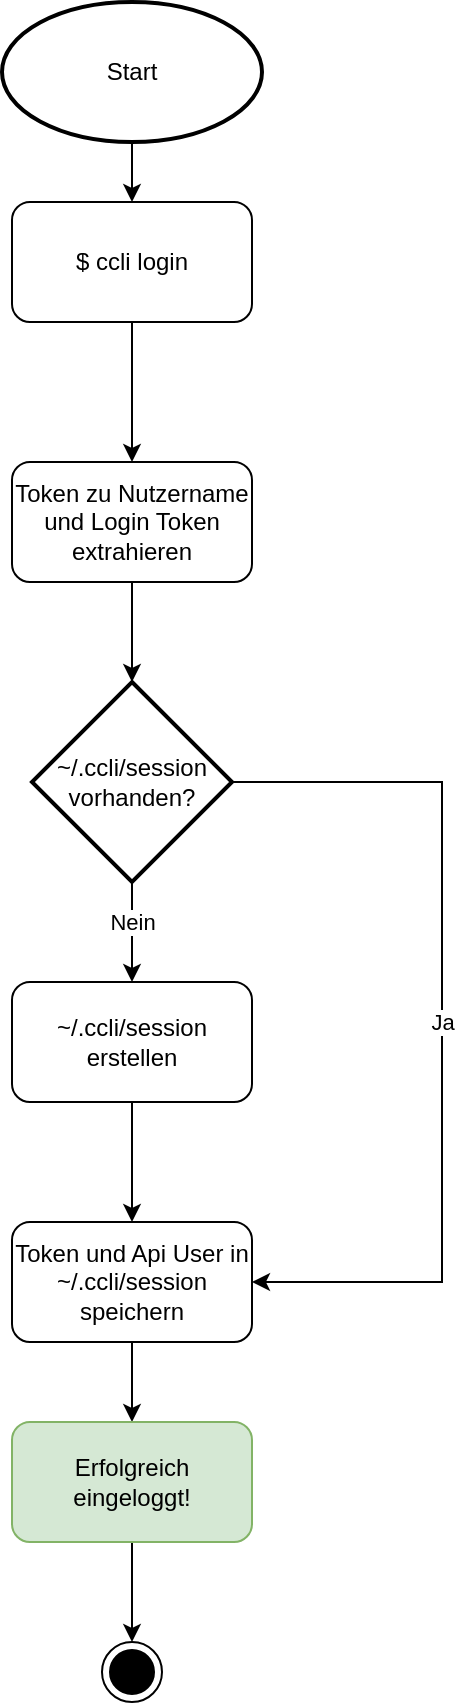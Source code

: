 <mxfile version="13.6.0" type="device"><diagram name="Page-1" id="edf60f1a-56cd-e834-aa8a-f176f3a09ee4"><mxGraphModel dx="1183" dy="768" grid="1" gridSize="10" guides="1" tooltips="1" connect="1" arrows="1" fold="1" page="1" pageScale="1" pageWidth="1100" pageHeight="850" background="#ffffff" math="0" shadow="0"><root><mxCell id="0"/><mxCell id="1" parent="0"/><mxCell id="dq5yfcVAUAiRlXweta6c-4" style="edgeStyle=orthogonalEdgeStyle;rounded=0;orthogonalLoop=1;jettySize=auto;html=1;" parent="1" source="dq5yfcVAUAiRlXweta6c-1" target="dq5yfcVAUAiRlXweta6c-3" edge="1"><mxGeometry relative="1" as="geometry"/></mxCell><mxCell id="dq5yfcVAUAiRlXweta6c-1" value="&lt;div&gt;Start&lt;/div&gt;" style="strokeWidth=2;html=1;shape=mxgraph.flowchart.start_1;whiteSpace=wrap;" parent="1" vertex="1"><mxGeometry x="430" y="80" width="130" height="70" as="geometry"/></mxCell><mxCell id="dq5yfcVAUAiRlXweta6c-3" value="$ ccli login" style="rounded=1;whiteSpace=wrap;html=1;" parent="1" vertex="1"><mxGeometry x="435" y="180" width="120" height="60" as="geometry"/></mxCell><mxCell id="ZFvNQzgGGO27Yq3F3SUQ-16" style="edgeStyle=orthogonalEdgeStyle;rounded=0;orthogonalLoop=1;jettySize=auto;html=1;" edge="1" parent="1" source="dq5yfcVAUAiRlXweta6c-50" target="dq5yfcVAUAiRlXweta6c-54"><mxGeometry relative="1" as="geometry"/></mxCell><mxCell id="ZFvNQzgGGO27Yq3F3SUQ-17" value="Nein" style="edgeLabel;html=1;align=center;verticalAlign=middle;resizable=0;points=[];" vertex="1" connectable="0" parent="ZFvNQzgGGO27Yq3F3SUQ-16"><mxGeometry x="0.173" relative="1" as="geometry"><mxPoint y="-9.33" as="offset"/></mxGeometry></mxCell><mxCell id="ZFvNQzgGGO27Yq3F3SUQ-19" style="edgeStyle=orthogonalEdgeStyle;rounded=0;orthogonalLoop=1;jettySize=auto;html=1;entryX=1;entryY=0.5;entryDx=0;entryDy=0;" edge="1" parent="1" source="dq5yfcVAUAiRlXweta6c-50" target="dq5yfcVAUAiRlXweta6c-57"><mxGeometry relative="1" as="geometry"><mxPoint x="620.0" y="470" as="targetPoint"/><Array as="points"><mxPoint x="650" y="470"/><mxPoint x="650" y="720"/></Array></mxGeometry></mxCell><mxCell id="ZFvNQzgGGO27Yq3F3SUQ-20" value="Ja" style="edgeLabel;html=1;align=center;verticalAlign=middle;resizable=0;points=[];" vertex="1" connectable="0" parent="ZFvNQzgGGO27Yq3F3SUQ-19"><mxGeometry x="-0.316" relative="1" as="geometry"><mxPoint y="71.14" as="offset"/></mxGeometry></mxCell><mxCell id="dq5yfcVAUAiRlXweta6c-50" value="~/.ccli/session vorhanden?" style="strokeWidth=2;html=1;shape=mxgraph.flowchart.decision;whiteSpace=wrap;" parent="1" vertex="1"><mxGeometry x="445" y="420" width="100" height="100" as="geometry"/></mxCell><mxCell id="dq5yfcVAUAiRlXweta6c-51" style="edgeStyle=orthogonalEdgeStyle;rounded=0;orthogonalLoop=1;jettySize=auto;html=1;" parent="1" source="dq5yfcVAUAiRlXweta6c-3" target="ZFvNQzgGGO27Yq3F3SUQ-1" edge="1"><mxGeometry relative="1" as="geometry"><mxPoint x="495" y="240" as="sourcePoint"/><mxPoint x="495" y="460" as="targetPoint"/></mxGeometry></mxCell><mxCell id="dq5yfcVAUAiRlXweta6c-58" style="edgeStyle=orthogonalEdgeStyle;rounded=0;orthogonalLoop=1;jettySize=auto;html=1;" parent="1" source="dq5yfcVAUAiRlXweta6c-54" target="dq5yfcVAUAiRlXweta6c-57" edge="1"><mxGeometry relative="1" as="geometry"/></mxCell><mxCell id="dq5yfcVAUAiRlXweta6c-54" value="&lt;div&gt;~/.ccli/session erstellen&lt;br&gt;&lt;/div&gt;" style="rounded=1;whiteSpace=wrap;html=1;" parent="1" vertex="1"><mxGeometry x="435" y="570" width="120" height="60" as="geometry"/></mxCell><mxCell id="dq5yfcVAUAiRlXweta6c-60" style="edgeStyle=orthogonalEdgeStyle;rounded=0;orthogonalLoop=1;jettySize=auto;html=1;" parent="1" source="dq5yfcVAUAiRlXweta6c-57" target="dq5yfcVAUAiRlXweta6c-59" edge="1"><mxGeometry relative="1" as="geometry"/></mxCell><mxCell id="dq5yfcVAUAiRlXweta6c-57" value="Token und Api User in ~/.ccli/session speichern" style="rounded=1;whiteSpace=wrap;html=1;" parent="1" vertex="1"><mxGeometry x="435" y="690" width="120" height="60" as="geometry"/></mxCell><mxCell id="dq5yfcVAUAiRlXweta6c-62" style="edgeStyle=orthogonalEdgeStyle;rounded=0;orthogonalLoop=1;jettySize=auto;html=1;" parent="1" source="dq5yfcVAUAiRlXweta6c-59" target="dq5yfcVAUAiRlXweta6c-61" edge="1"><mxGeometry relative="1" as="geometry"/></mxCell><mxCell id="dq5yfcVAUAiRlXweta6c-59" value="Erfolgreich eingeloggt!" style="rounded=1;whiteSpace=wrap;html=1;strokeColor=#82b366;fillColor=#d5e8d4;" parent="1" vertex="1"><mxGeometry x="435" y="790" width="120" height="60" as="geometry"/></mxCell><mxCell id="dq5yfcVAUAiRlXweta6c-61" value="" style="ellipse;html=1;shape=endState;fillColor=#000000;" parent="1" vertex="1"><mxGeometry x="480" y="900" width="30" height="30" as="geometry"/></mxCell><mxCell id="ZFvNQzgGGO27Yq3F3SUQ-15" style="edgeStyle=orthogonalEdgeStyle;rounded=0;orthogonalLoop=1;jettySize=auto;html=1;" edge="1" parent="1" source="ZFvNQzgGGO27Yq3F3SUQ-1" target="dq5yfcVAUAiRlXweta6c-50"><mxGeometry relative="1" as="geometry"/></mxCell><mxCell id="ZFvNQzgGGO27Yq3F3SUQ-1" value="Token zu Nutzername und Login Token extrahieren" style="rounded=1;whiteSpace=wrap;html=1;" vertex="1" parent="1"><mxGeometry x="435" y="310" width="120" height="60" as="geometry"/></mxCell></root></mxGraphModel></diagram></mxfile>
